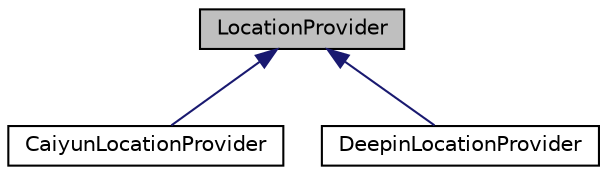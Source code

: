 digraph "LocationProvider"
{
  edge [fontname="Helvetica",fontsize="10",labelfontname="Helvetica",labelfontsize="10"];
  node [fontname="Helvetica",fontsize="10",shape=record];
  Node0 [label="LocationProvider",height=0.2,width=0.4,color="black", fillcolor="grey75", style="filled", fontcolor="black"];
  Node0 -> Node1 [dir="back",color="midnightblue",fontsize="10",style="solid",fontname="Helvetica"];
  Node1 [label="CaiyunLocationProvider",height=0.2,width=0.4,color="black", fillcolor="white", style="filled",URL="$class_caiyun_location_provider.html"];
  Node0 -> Node2 [dir="back",color="midnightblue",fontsize="10",style="solid",fontname="Helvetica"];
  Node2 [label="DeepinLocationProvider",height=0.2,width=0.4,color="black", fillcolor="white", style="filled",URL="$class_deepin_location_provider.html"];
}
